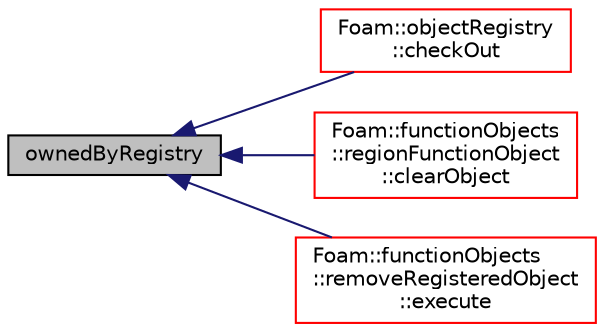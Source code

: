 digraph "ownedByRegistry"
{
  bgcolor="transparent";
  edge [fontname="Helvetica",fontsize="10",labelfontname="Helvetica",labelfontsize="10"];
  node [fontname="Helvetica",fontsize="10",shape=record];
  rankdir="LR";
  Node1 [label="ownedByRegistry",height=0.2,width=0.4,color="black", fillcolor="grey75", style="filled", fontcolor="black"];
  Node1 -> Node2 [dir="back",color="midnightblue",fontsize="10",style="solid",fontname="Helvetica"];
  Node2 [label="Foam::objectRegistry\l::checkOut",height=0.2,width=0.4,color="red",URL="$a01734.html#a4843aa26655bc181841361513e2ac2aa",tooltip="Remove an regIOobject from registry. "];
  Node1 -> Node3 [dir="back",color="midnightblue",fontsize="10",style="solid",fontname="Helvetica"];
  Node3 [label="Foam::functionObjects\l::regionFunctionObject\l::clearObject",height=0.2,width=0.4,color="red",URL="$a02190.html#aa8c026c08d8cd5f4f26468ee703d02dd",tooltip="Clear field from the objectRegistry if present. "];
  Node1 -> Node4 [dir="back",color="midnightblue",fontsize="10",style="solid",fontname="Helvetica"];
  Node4 [label="Foam::functionObjects\l::removeRegisteredObject\l::execute",height=0.2,width=0.4,color="red",URL="$a02219.html#ac7366682f728350b2ed2c67e9aa68f3e",tooltip="Remove the registered objects. "];
}
